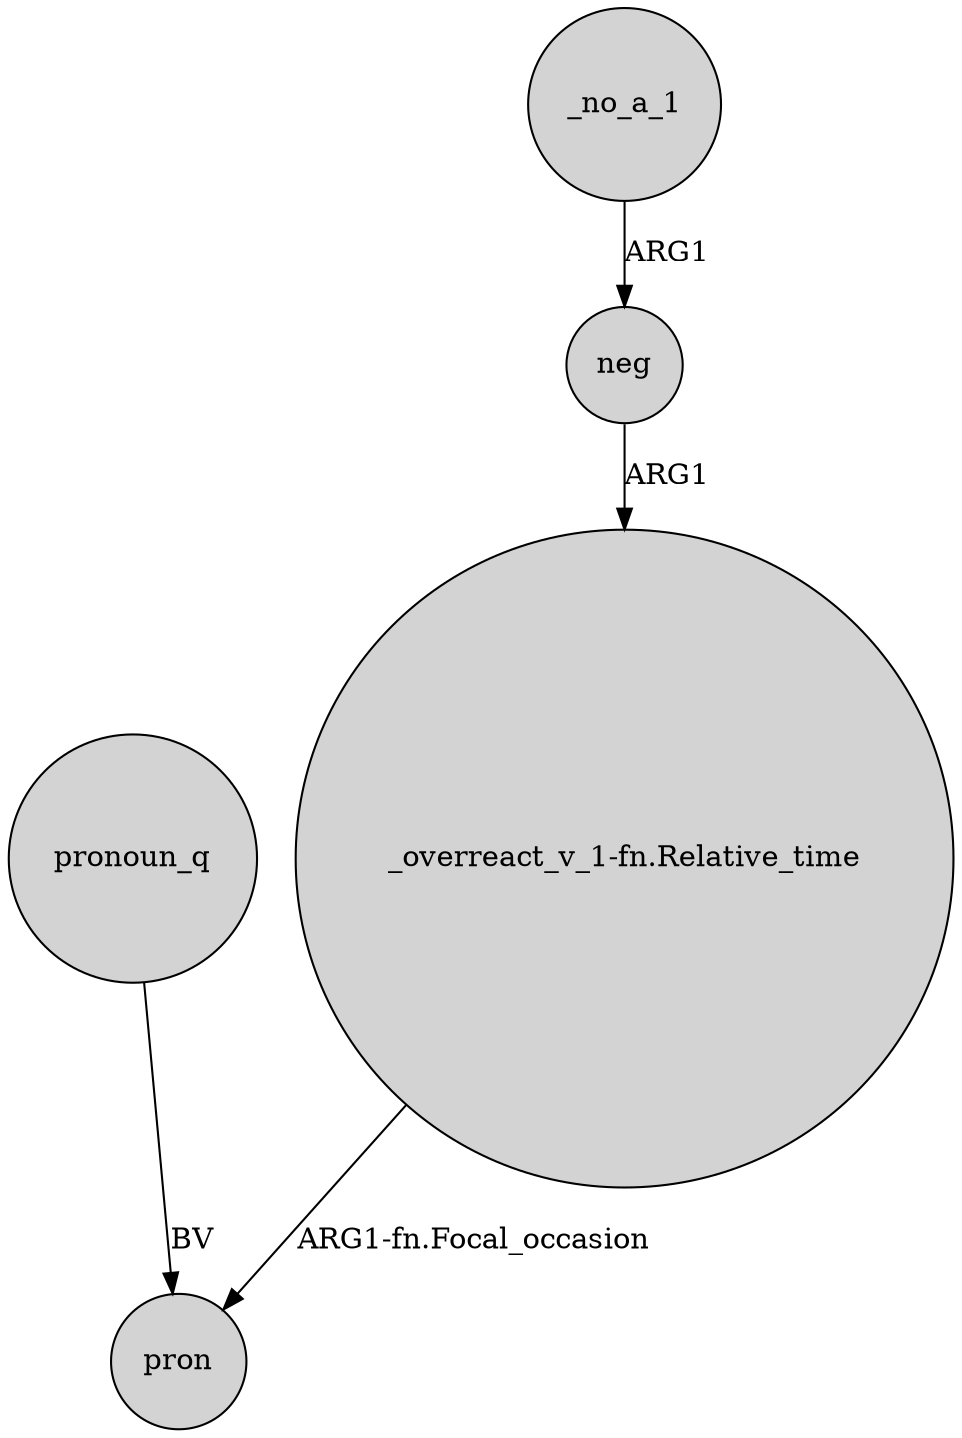 digraph {
	node [shape=circle style=filled]
	pronoun_q -> pron [label=BV]
	neg -> "_overreact_v_1-fn.Relative_time" [label=ARG1]
	_no_a_1 -> neg [label=ARG1]
	"_overreact_v_1-fn.Relative_time" -> pron [label="ARG1-fn.Focal_occasion"]
}

